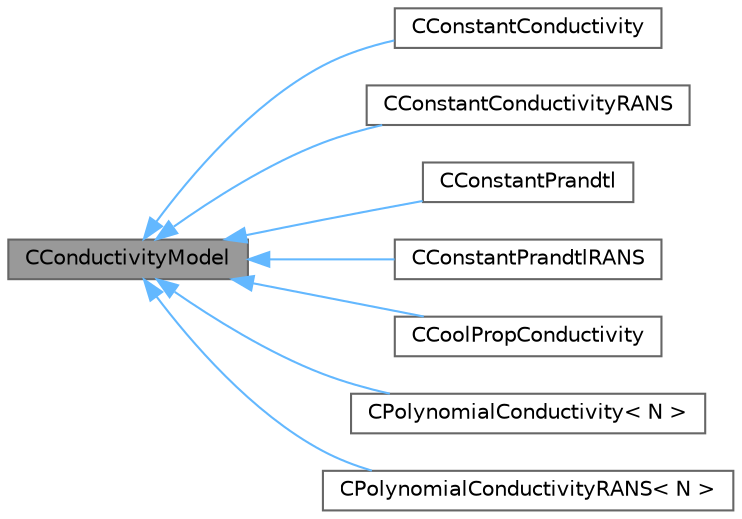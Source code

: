 digraph "CConductivityModel"
{
 // LATEX_PDF_SIZE
  bgcolor="transparent";
  edge [fontname=Helvetica,fontsize=10,labelfontname=Helvetica,labelfontsize=10];
  node [fontname=Helvetica,fontsize=10,shape=box,height=0.2,width=0.4];
  rankdir="LR";
  Node1 [id="Node000001",label="CConductivityModel",height=0.2,width=0.4,color="gray40", fillcolor="grey60", style="filled", fontcolor="black",tooltip="Interface class for defining the thermal conductivity model."];
  Node1 -> Node2 [id="edge1_Node000001_Node000002",dir="back",color="steelblue1",style="solid",tooltip=" "];
  Node2 [id="Node000002",label="CConstantConductivity",height=0.2,width=0.4,color="gray40", fillcolor="white", style="filled",URL="$classCConstantConductivity.html",tooltip="Defines a constant thermal conductivity model."];
  Node1 -> Node3 [id="edge2_Node000001_Node000003",dir="back",color="steelblue1",style="solid",tooltip=" "];
  Node3 [id="Node000003",label="CConstantConductivityRANS",height=0.2,width=0.4,color="gray40", fillcolor="white", style="filled",URL="$classCConstantConductivityRANS.html",tooltip="Defines a constant laminar thermal conductivity along with a turbulent Prandtl number for including e..."];
  Node1 -> Node4 [id="edge3_Node000001_Node000004",dir="back",color="steelblue1",style="solid",tooltip=" "];
  Node4 [id="Node000004",label="CConstantPrandtl",height=0.2,width=0.4,color="gray40", fillcolor="white", style="filled",URL="$classCConstantPrandtl.html",tooltip="Defines a non-constant laminar thermal conductivity using a constant Prandtl's number."];
  Node1 -> Node5 [id="edge4_Node000001_Node000005",dir="back",color="steelblue1",style="solid",tooltip=" "];
  Node5 [id="Node000005",label="CConstantPrandtlRANS",height=0.2,width=0.4,color="gray40", fillcolor="white", style="filled",URL="$classCConstantPrandtlRANS.html",tooltip="Defines a non-constant effective thermal conductivity for RANS problems using Prandtl numbers."];
  Node1 -> Node6 [id="edge5_Node000001_Node000006",dir="back",color="steelblue1",style="solid",tooltip=" "];
  Node6 [id="Node000006",label="CCoolPropConductivity",height=0.2,width=0.4,color="gray40", fillcolor="white", style="filled",URL="$classCCoolPropConductivity.html",tooltip="Defines conductivity model from CoolProp."];
  Node1 -> Node7 [id="edge6_Node000001_Node000007",dir="back",color="steelblue1",style="solid",tooltip=" "];
  Node7 [id="Node000007",label="CPolynomialConductivity\< N \>",height=0.2,width=0.4,color="gray40", fillcolor="white", style="filled",URL="$classCPolynomialConductivity.html",tooltip="Defines a non-constant laminar thermal conductivity using a polynomial function of temperature."];
  Node1 -> Node8 [id="edge7_Node000001_Node000008",dir="back",color="steelblue1",style="solid",tooltip=" "];
  Node8 [id="Node000008",label="CPolynomialConductivityRANS\< N \>",height=0.2,width=0.4,color="gray40", fillcolor="white", style="filled",URL="$classCPolynomialConductivityRANS.html",tooltip="Defines a non-constant thermal conductivity using a polynomial function of temperature for RANS probl..."];
}
